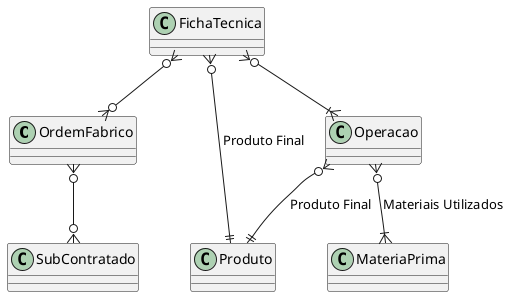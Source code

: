 @startuml tableBD


class OrdemFabrico {
}   

class Produto {
}

class MateriaPrima {
}

class FichaTecnica {
}

class Operacao {
}

class SubContratado {
}

/'
Relacionamento das Operacoes Interna
'/
Operacao }o--|{ MateriaPrima: Materiais Utilizados
Operacao }o--|| Produto: Produto Final

/'
Relacionamento Ficha Tecnica
'/
FichaTecnica }o--|{ Operacao
/'
FichaTecnica }o--|{ MateriaPrima: Utiliza(do)
'/
FichaTecnica }o--o{ OrdemFabrico

/'
Relacionamentos do Produto
'/
Produto ||--o{ FichaTecnica: Produto Final

/'
Relacionamento Ordem Fabrico
'/
OrdemFabrico }o--o{ SubContratado

@enduml
